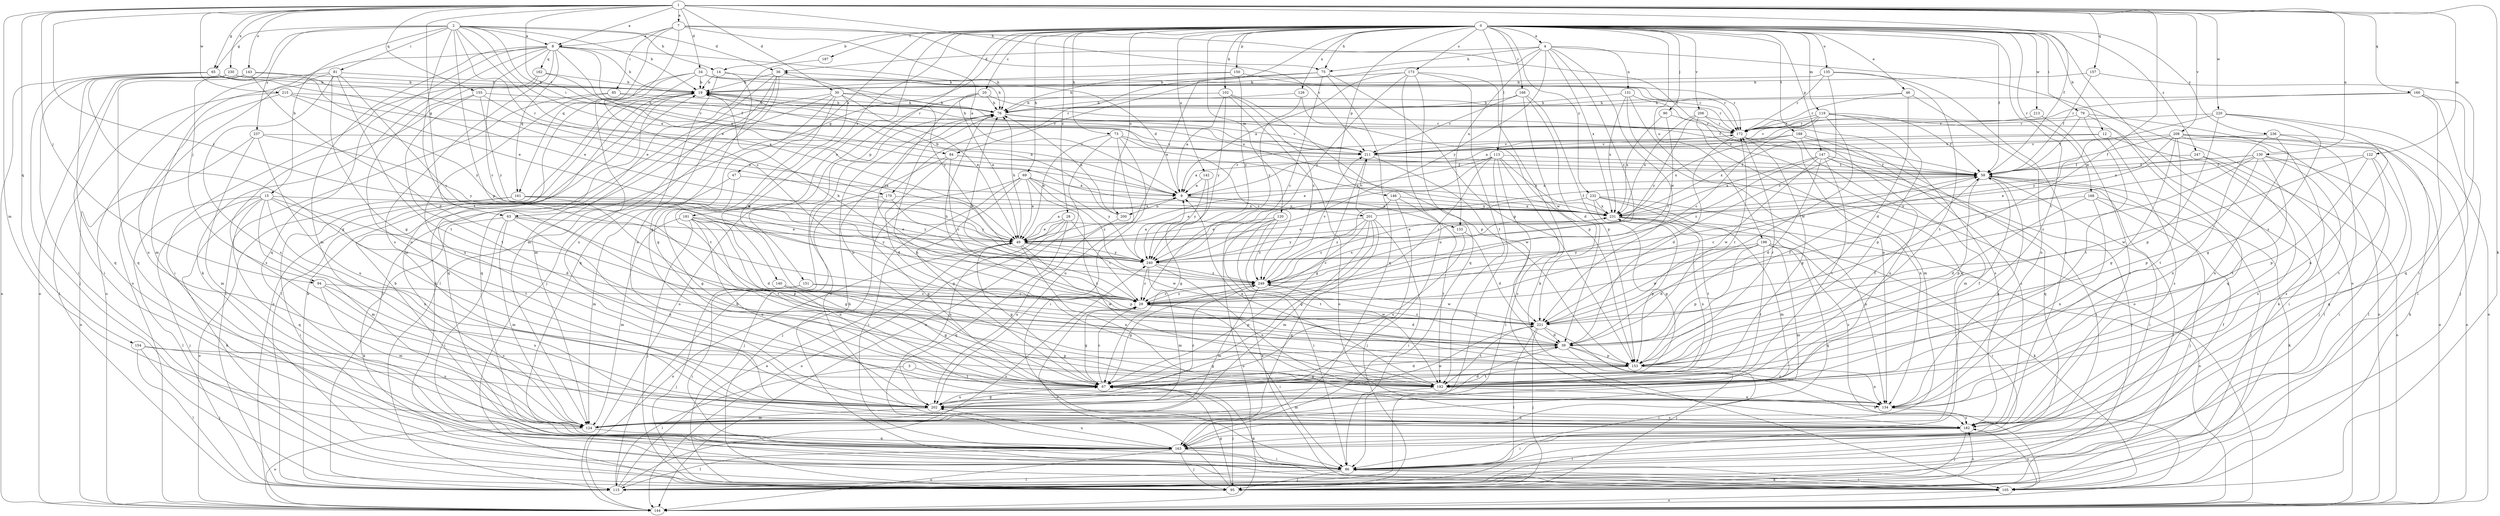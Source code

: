 strict digraph  {
0;
1;
2;
3;
4;
7;
8;
9;
12;
14;
15;
19;
20;
28;
29;
30;
34;
36;
39;
46;
47;
49;
58;
63;
65;
67;
69;
73;
75;
76;
79;
81;
84;
85;
86;
90;
94;
95;
102;
105;
113;
115;
119;
120;
122;
124;
126;
130;
131;
133;
134;
135;
140;
142;
143;
144;
146;
147;
150;
151;
153;
154;
155;
157;
160;
161;
162;
163;
166;
168;
170;
172;
173;
181;
182;
187;
188;
192;
196;
200;
201;
202;
206;
208;
211;
213;
215;
220;
221;
230;
231;
232;
236;
237;
240;
247;
249;
0 -> 4  [label=a];
0 -> 12  [label=b];
0 -> 14  [label=b];
0 -> 20  [label=c];
0 -> 28  [label=c];
0 -> 46  [label=e];
0 -> 47  [label=e];
0 -> 58  [label=f];
0 -> 63  [label=g];
0 -> 69  [label=h];
0 -> 73  [label=h];
0 -> 75  [label=h];
0 -> 79  [label=i];
0 -> 90  [label=j];
0 -> 102  [label=k];
0 -> 113  [label=l];
0 -> 119  [label=m];
0 -> 120  [label=m];
0 -> 126  [label=n];
0 -> 135  [label=o];
0 -> 140  [label=o];
0 -> 142  [label=o];
0 -> 146  [label=p];
0 -> 147  [label=p];
0 -> 150  [label=p];
0 -> 151  [label=p];
0 -> 166  [label=r];
0 -> 168  [label=r];
0 -> 170  [label=r];
0 -> 173  [label=s];
0 -> 181  [label=s];
0 -> 182  [label=s];
0 -> 187  [label=t];
0 -> 188  [label=t];
0 -> 192  [label=t];
0 -> 196  [label=u];
0 -> 200  [label=u];
0 -> 206  [label=v];
0 -> 213  [label=w];
0 -> 232  [label=y];
0 -> 236  [label=y];
0 -> 247  [label=z];
1 -> 7  [label=a];
1 -> 8  [label=a];
1 -> 30  [label=d];
1 -> 34  [label=d];
1 -> 58  [label=f];
1 -> 63  [label=g];
1 -> 65  [label=g];
1 -> 75  [label=h];
1 -> 94  [label=j];
1 -> 105  [label=k];
1 -> 122  [label=m];
1 -> 124  [label=m];
1 -> 130  [label=n];
1 -> 143  [label=o];
1 -> 154  [label=q];
1 -> 155  [label=q];
1 -> 157  [label=q];
1 -> 160  [label=q];
1 -> 208  [label=v];
1 -> 211  [label=v];
1 -> 215  [label=w];
1 -> 220  [label=w];
1 -> 221  [label=w];
1 -> 230  [label=x];
1 -> 249  [label=z];
2 -> 8  [label=a];
2 -> 14  [label=b];
2 -> 15  [label=b];
2 -> 19  [label=b];
2 -> 36  [label=d];
2 -> 49  [label=e];
2 -> 65  [label=g];
2 -> 81  [label=i];
2 -> 84  [label=i];
2 -> 94  [label=j];
2 -> 153  [label=p];
2 -> 170  [label=r];
2 -> 192  [label=t];
2 -> 231  [label=x];
2 -> 237  [label=y];
3 -> 115  [label=l];
3 -> 192  [label=t];
4 -> 36  [label=d];
4 -> 75  [label=h];
4 -> 84  [label=i];
4 -> 131  [label=n];
4 -> 133  [label=n];
4 -> 144  [label=o];
4 -> 221  [label=w];
4 -> 231  [label=x];
4 -> 240  [label=y];
4 -> 249  [label=z];
7 -> 8  [label=a];
7 -> 9  [label=a];
7 -> 29  [label=c];
7 -> 58  [label=f];
7 -> 85  [label=i];
7 -> 161  [label=q];
7 -> 211  [label=v];
8 -> 9  [label=a];
8 -> 19  [label=b];
8 -> 29  [label=c];
8 -> 58  [label=f];
8 -> 76  [label=h];
8 -> 105  [label=k];
8 -> 124  [label=m];
8 -> 144  [label=o];
8 -> 161  [label=q];
8 -> 162  [label=q];
8 -> 163  [label=q];
8 -> 182  [label=s];
9 -> 19  [label=b];
9 -> 36  [label=d];
9 -> 133  [label=n];
9 -> 172  [label=r];
9 -> 200  [label=u];
9 -> 201  [label=u];
9 -> 231  [label=x];
12 -> 95  [label=j];
12 -> 182  [label=s];
12 -> 211  [label=v];
12 -> 231  [label=x];
14 -> 19  [label=b];
14 -> 67  [label=g];
14 -> 134  [label=n];
14 -> 172  [label=r];
15 -> 39  [label=d];
15 -> 95  [label=j];
15 -> 105  [label=k];
15 -> 115  [label=l];
15 -> 124  [label=m];
15 -> 134  [label=n];
15 -> 163  [label=q];
15 -> 192  [label=t];
15 -> 231  [label=x];
19 -> 76  [label=h];
19 -> 115  [label=l];
19 -> 144  [label=o];
19 -> 163  [label=q];
19 -> 172  [label=r];
20 -> 49  [label=e];
20 -> 58  [label=f];
20 -> 76  [label=h];
20 -> 144  [label=o];
20 -> 249  [label=z];
28 -> 29  [label=c];
28 -> 49  [label=e];
28 -> 144  [label=o];
28 -> 163  [label=q];
28 -> 202  [label=u];
29 -> 19  [label=b];
29 -> 39  [label=d];
29 -> 67  [label=g];
29 -> 76  [label=h];
29 -> 86  [label=i];
29 -> 221  [label=w];
29 -> 249  [label=z];
30 -> 49  [label=e];
30 -> 67  [label=g];
30 -> 76  [label=h];
30 -> 115  [label=l];
30 -> 163  [label=q];
30 -> 172  [label=r];
30 -> 192  [label=t];
30 -> 221  [label=w];
34 -> 19  [label=b];
34 -> 76  [label=h];
34 -> 105  [label=k];
34 -> 124  [label=m];
34 -> 172  [label=r];
34 -> 202  [label=u];
34 -> 231  [label=x];
36 -> 19  [label=b];
36 -> 95  [label=j];
36 -> 115  [label=l];
36 -> 124  [label=m];
36 -> 163  [label=q];
36 -> 240  [label=y];
39 -> 67  [label=g];
39 -> 95  [label=j];
39 -> 134  [label=n];
39 -> 153  [label=p];
39 -> 172  [label=r];
39 -> 249  [label=z];
46 -> 39  [label=d];
46 -> 76  [label=h];
46 -> 134  [label=n];
46 -> 172  [label=r];
47 -> 9  [label=a];
47 -> 67  [label=g];
47 -> 124  [label=m];
49 -> 9  [label=a];
49 -> 67  [label=g];
49 -> 76  [label=h];
49 -> 134  [label=n];
49 -> 144  [label=o];
49 -> 153  [label=p];
49 -> 221  [label=w];
49 -> 240  [label=y];
58 -> 9  [label=a];
58 -> 29  [label=c];
58 -> 86  [label=i];
58 -> 95  [label=j];
58 -> 115  [label=l];
58 -> 134  [label=n];
58 -> 153  [label=p];
63 -> 49  [label=e];
63 -> 86  [label=i];
63 -> 105  [label=k];
63 -> 124  [label=m];
63 -> 153  [label=p];
63 -> 202  [label=u];
65 -> 19  [label=b];
65 -> 49  [label=e];
65 -> 86  [label=i];
65 -> 95  [label=j];
65 -> 144  [label=o];
67 -> 29  [label=c];
67 -> 39  [label=d];
67 -> 76  [label=h];
67 -> 95  [label=j];
67 -> 202  [label=u];
67 -> 231  [label=x];
69 -> 9  [label=a];
69 -> 49  [label=e];
69 -> 67  [label=g];
69 -> 86  [label=i];
69 -> 95  [label=j];
69 -> 192  [label=t];
69 -> 240  [label=y];
69 -> 249  [label=z];
73 -> 49  [label=e];
73 -> 86  [label=i];
73 -> 144  [label=o];
73 -> 202  [label=u];
73 -> 211  [label=v];
73 -> 249  [label=z];
75 -> 19  [label=b];
75 -> 29  [label=c];
75 -> 49  [label=e];
75 -> 153  [label=p];
75 -> 163  [label=q];
76 -> 172  [label=r];
76 -> 211  [label=v];
79 -> 58  [label=f];
79 -> 144  [label=o];
79 -> 163  [label=q];
79 -> 172  [label=r];
79 -> 192  [label=t];
81 -> 19  [label=b];
81 -> 29  [label=c];
81 -> 67  [label=g];
81 -> 124  [label=m];
81 -> 144  [label=o];
81 -> 182  [label=s];
81 -> 192  [label=t];
84 -> 29  [label=c];
84 -> 39  [label=d];
84 -> 58  [label=f];
84 -> 182  [label=s];
84 -> 231  [label=x];
85 -> 76  [label=h];
85 -> 115  [label=l];
85 -> 202  [label=u];
85 -> 211  [label=v];
86 -> 19  [label=b];
86 -> 58  [label=f];
86 -> 95  [label=j];
86 -> 105  [label=k];
86 -> 115  [label=l];
90 -> 29  [label=c];
90 -> 172  [label=r];
90 -> 231  [label=x];
94 -> 29  [label=c];
94 -> 124  [label=m];
94 -> 182  [label=s];
94 -> 202  [label=u];
95 -> 29  [label=c];
95 -> 67  [label=g];
95 -> 182  [label=s];
102 -> 9  [label=a];
102 -> 76  [label=h];
102 -> 144  [label=o];
102 -> 153  [label=p];
102 -> 240  [label=y];
102 -> 249  [label=z];
105 -> 67  [label=g];
105 -> 76  [label=h];
105 -> 86  [label=i];
105 -> 144  [label=o];
105 -> 182  [label=s];
113 -> 9  [label=a];
113 -> 29  [label=c];
113 -> 49  [label=e];
113 -> 58  [label=f];
113 -> 86  [label=i];
113 -> 115  [label=l];
113 -> 182  [label=s];
113 -> 231  [label=x];
113 -> 240  [label=y];
115 -> 19  [label=b];
115 -> 49  [label=e];
115 -> 76  [label=h];
115 -> 240  [label=y];
119 -> 9  [label=a];
119 -> 29  [label=c];
119 -> 58  [label=f];
119 -> 105  [label=k];
119 -> 153  [label=p];
119 -> 172  [label=r];
119 -> 211  [label=v];
119 -> 221  [label=w];
120 -> 49  [label=e];
120 -> 86  [label=i];
120 -> 105  [label=k];
120 -> 144  [label=o];
120 -> 192  [label=t];
120 -> 249  [label=z];
122 -> 58  [label=f];
122 -> 153  [label=p];
122 -> 163  [label=q];
122 -> 192  [label=t];
122 -> 221  [label=w];
124 -> 144  [label=o];
124 -> 163  [label=q];
126 -> 76  [label=h];
126 -> 153  [label=p];
126 -> 240  [label=y];
130 -> 29  [label=c];
130 -> 49  [label=e];
130 -> 58  [label=f];
130 -> 86  [label=i];
130 -> 153  [label=p];
130 -> 182  [label=s];
130 -> 192  [label=t];
130 -> 249  [label=z];
131 -> 76  [label=h];
131 -> 134  [label=n];
131 -> 144  [label=o];
131 -> 163  [label=q];
131 -> 231  [label=x];
133 -> 39  [label=d];
133 -> 202  [label=u];
134 -> 182  [label=s];
135 -> 19  [label=b];
135 -> 29  [label=c];
135 -> 172  [label=r];
135 -> 182  [label=s];
135 -> 192  [label=t];
140 -> 29  [label=c];
140 -> 67  [label=g];
140 -> 153  [label=p];
142 -> 9  [label=a];
142 -> 67  [label=g];
142 -> 240  [label=y];
143 -> 19  [label=b];
143 -> 39  [label=d];
143 -> 49  [label=e];
143 -> 86  [label=i];
143 -> 144  [label=o];
143 -> 163  [label=q];
146 -> 95  [label=j];
146 -> 192  [label=t];
146 -> 231  [label=x];
146 -> 249  [label=z];
147 -> 39  [label=d];
147 -> 58  [label=f];
147 -> 86  [label=i];
147 -> 95  [label=j];
147 -> 192  [label=t];
147 -> 221  [label=w];
147 -> 231  [label=x];
147 -> 249  [label=z];
150 -> 19  [label=b];
150 -> 76  [label=h];
150 -> 172  [label=r];
150 -> 240  [label=y];
151 -> 29  [label=c];
151 -> 86  [label=i];
151 -> 95  [label=j];
151 -> 221  [label=w];
153 -> 58  [label=f];
153 -> 67  [label=g];
153 -> 86  [label=i];
153 -> 134  [label=n];
153 -> 172  [label=r];
153 -> 192  [label=t];
154 -> 95  [label=j];
154 -> 115  [label=l];
154 -> 153  [label=p];
154 -> 202  [label=u];
155 -> 49  [label=e];
155 -> 76  [label=h];
155 -> 182  [label=s];
155 -> 192  [label=t];
155 -> 240  [label=y];
157 -> 19  [label=b];
157 -> 58  [label=f];
157 -> 86  [label=i];
160 -> 76  [label=h];
160 -> 95  [label=j];
160 -> 115  [label=l];
160 -> 163  [label=q];
160 -> 172  [label=r];
161 -> 86  [label=i];
161 -> 144  [label=o];
161 -> 192  [label=t];
161 -> 231  [label=x];
161 -> 240  [label=y];
162 -> 19  [label=b];
162 -> 86  [label=i];
162 -> 202  [label=u];
162 -> 211  [label=v];
163 -> 86  [label=i];
163 -> 95  [label=j];
163 -> 115  [label=l];
163 -> 144  [label=o];
163 -> 202  [label=u];
166 -> 39  [label=d];
166 -> 76  [label=h];
166 -> 153  [label=p];
166 -> 211  [label=v];
166 -> 221  [label=w];
168 -> 39  [label=d];
168 -> 95  [label=j];
168 -> 105  [label=k];
168 -> 134  [label=n];
168 -> 231  [label=x];
170 -> 67  [label=g];
170 -> 95  [label=j];
170 -> 231  [label=x];
170 -> 240  [label=y];
172 -> 19  [label=b];
172 -> 39  [label=d];
172 -> 67  [label=g];
172 -> 124  [label=m];
172 -> 134  [label=n];
172 -> 211  [label=v];
173 -> 9  [label=a];
173 -> 19  [label=b];
173 -> 105  [label=k];
173 -> 163  [label=q];
173 -> 192  [label=t];
173 -> 202  [label=u];
173 -> 240  [label=y];
181 -> 39  [label=d];
181 -> 49  [label=e];
181 -> 67  [label=g];
181 -> 95  [label=j];
181 -> 124  [label=m];
181 -> 134  [label=n];
181 -> 202  [label=u];
181 -> 240  [label=y];
182 -> 86  [label=i];
182 -> 95  [label=j];
182 -> 115  [label=l];
182 -> 202  [label=u];
187 -> 124  [label=m];
188 -> 163  [label=q];
188 -> 182  [label=s];
188 -> 202  [label=u];
188 -> 211  [label=v];
188 -> 231  [label=x];
192 -> 9  [label=a];
192 -> 58  [label=f];
192 -> 76  [label=h];
192 -> 124  [label=m];
192 -> 134  [label=n];
196 -> 39  [label=d];
196 -> 86  [label=i];
196 -> 124  [label=m];
196 -> 153  [label=p];
196 -> 163  [label=q];
196 -> 192  [label=t];
196 -> 221  [label=w];
196 -> 240  [label=y];
200 -> 19  [label=b];
200 -> 76  [label=h];
200 -> 202  [label=u];
201 -> 29  [label=c];
201 -> 49  [label=e];
201 -> 58  [label=f];
201 -> 67  [label=g];
201 -> 86  [label=i];
201 -> 124  [label=m];
201 -> 163  [label=q];
201 -> 211  [label=v];
201 -> 240  [label=y];
202 -> 39  [label=d];
202 -> 67  [label=g];
202 -> 124  [label=m];
202 -> 182  [label=s];
202 -> 221  [label=w];
202 -> 249  [label=z];
206 -> 124  [label=m];
206 -> 172  [label=r];
206 -> 182  [label=s];
206 -> 231  [label=x];
206 -> 240  [label=y];
208 -> 58  [label=f];
208 -> 67  [label=g];
208 -> 105  [label=k];
208 -> 115  [label=l];
208 -> 134  [label=n];
208 -> 144  [label=o];
208 -> 192  [label=t];
208 -> 211  [label=v];
208 -> 231  [label=x];
211 -> 58  [label=f];
211 -> 67  [label=g];
211 -> 221  [label=w];
213 -> 172  [label=r];
213 -> 182  [label=s];
215 -> 9  [label=a];
215 -> 76  [label=h];
215 -> 115  [label=l];
215 -> 202  [label=u];
215 -> 240  [label=y];
220 -> 67  [label=g];
220 -> 134  [label=n];
220 -> 144  [label=o];
220 -> 153  [label=p];
220 -> 172  [label=r];
220 -> 240  [label=y];
221 -> 39  [label=d];
221 -> 58  [label=f];
221 -> 76  [label=h];
221 -> 95  [label=j];
221 -> 105  [label=k];
221 -> 115  [label=l];
221 -> 192  [label=t];
230 -> 19  [label=b];
230 -> 49  [label=e];
230 -> 67  [label=g];
230 -> 163  [label=q];
231 -> 49  [label=e];
231 -> 105  [label=k];
231 -> 144  [label=o];
231 -> 153  [label=p];
231 -> 182  [label=s];
231 -> 249  [label=z];
232 -> 49  [label=e];
232 -> 67  [label=g];
232 -> 124  [label=m];
232 -> 134  [label=n];
232 -> 192  [label=t];
232 -> 231  [label=x];
236 -> 86  [label=i];
236 -> 115  [label=l];
236 -> 134  [label=n];
236 -> 144  [label=o];
236 -> 211  [label=v];
237 -> 124  [label=m];
237 -> 144  [label=o];
237 -> 202  [label=u];
237 -> 211  [label=v];
237 -> 240  [label=y];
240 -> 9  [label=a];
240 -> 29  [label=c];
240 -> 124  [label=m];
240 -> 134  [label=n];
240 -> 249  [label=z];
247 -> 58  [label=f];
247 -> 144  [label=o];
247 -> 182  [label=s];
249 -> 29  [label=c];
249 -> 67  [label=g];
249 -> 124  [label=m];
249 -> 211  [label=v];
249 -> 221  [label=w];
249 -> 231  [label=x];
}
